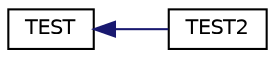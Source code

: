 digraph "クラス階層図"
{
 // LATEX_PDF_SIZE
  edge [fontname="Helvetica",fontsize="10",labelfontname="Helvetica",labelfontsize="10"];
  node [fontname="Helvetica",fontsize="10",shape=record];
  rankdir="LR";
  Node0 [label="TEST",height=0.2,width=0.4,color="black", fillcolor="white", style="filled",URL="$classTEST.html",tooltip="TESTクラス  基幹クラスです  test関数を持っています"];
  Node0 -> Node1 [dir="back",color="midnightblue",fontsize="10",style="solid",fontname="Helvetica"];
  Node1 [label="TEST2",height=0.2,width=0.4,color="black", fillcolor="white", style="filled",URL="$classTEST2.html",tooltip="TEST2クラス  派生クラスです  test関数をオーバーライドしています"];
}
